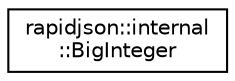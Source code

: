digraph "Graphical Class Hierarchy"
{
 // INTERACTIVE_SVG=YES
 // LATEX_PDF_SIZE
  edge [fontname="Helvetica",fontsize="10",labelfontname="Helvetica",labelfontsize="10"];
  node [fontname="Helvetica",fontsize="10",shape=record];
  rankdir="LR";
  Node0 [label="rapidjson::internal\l::BigInteger",height=0.2,width=0.4,color="black", fillcolor="white", style="filled",URL="$classrapidjson_1_1internal_1_1_big_integer.html",tooltip=" "];
}
